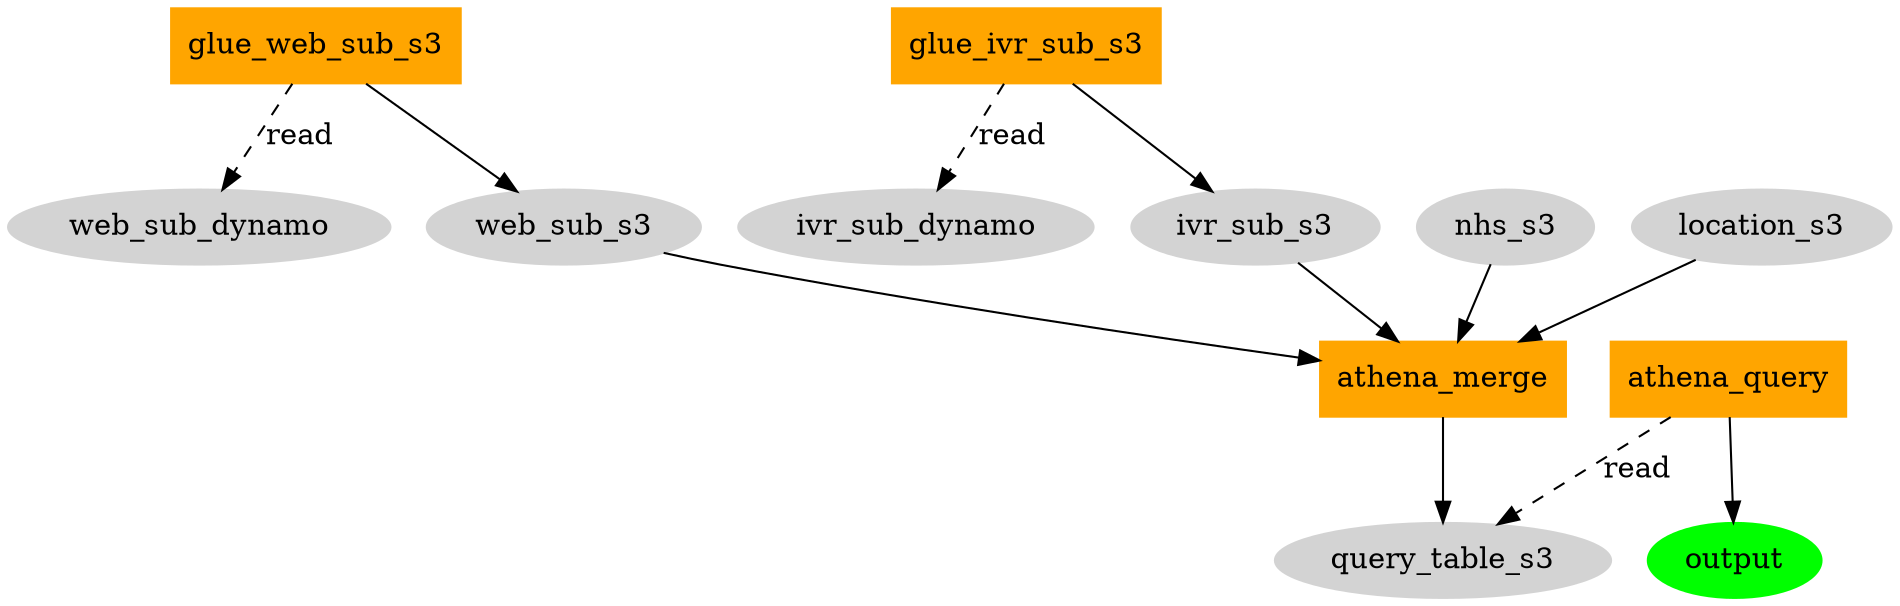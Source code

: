 digraph G {
    style=filled;
    color=lightgrey;
    node [style=filled,color=lightgrey];
    
    web_sub_dynamo;
    ivr_sub_dynamo;
    
    glue_web_sub_s3 -> web_sub_dynamo [style="dashed", label="read"];
    glue_web_sub_s3 -> web_sub_s3;
    
    glue_ivr_sub_s3 -> ivr_sub_dynamo [style="dashed", label="read"];
    glue_ivr_sub_s3 -> ivr_sub_s3;
    
    nhs_s3;
    location_s3;
    
    web_sub_s3 -> athena_merge;
    ivr_sub_s3 -> athena_merge;
    nhs_s3 -> athena_merge;
    location_s3 -> athena_merge;
    
    athena_merge -> query_table_s3;
    athena_query -> query_table_s3 [style="dashed", label="read"];
    athena_query -> output
    
    glue_web_sub_s3 [shape=rect, color=orange];
    glue_ivr_sub_s3 [shape=rect, color=orange];
    athena_merge [shape=rect, color=orange];
    athena_query [shape=rect, color=orange];
    
    output [color=green]
}